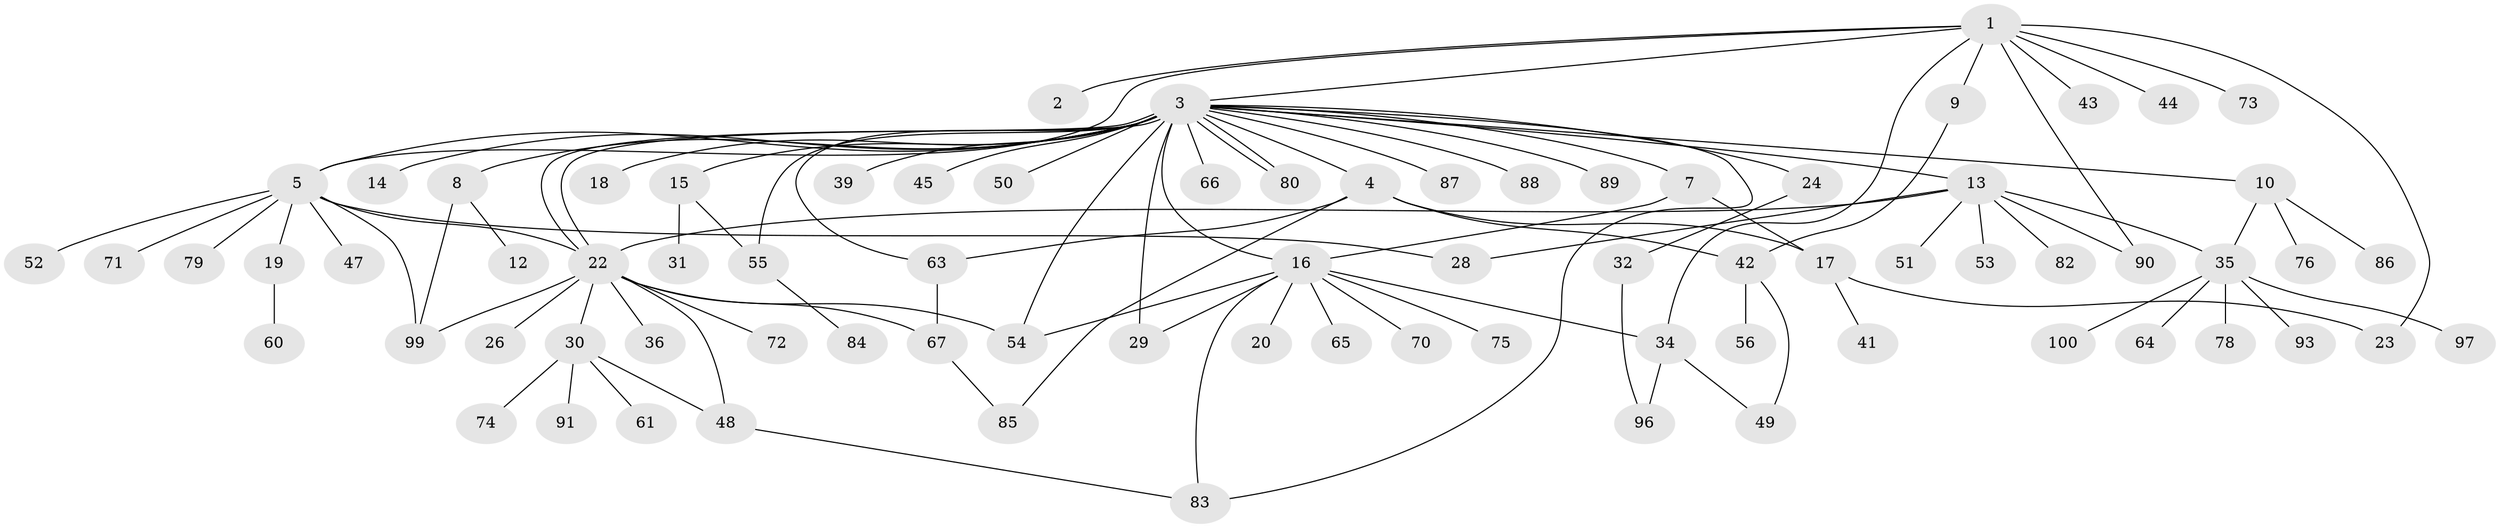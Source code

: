 // original degree distribution, {11: 0.01, 2: 0.19, 28: 0.01, 5: 0.03, 10: 0.01, 3: 0.15, 1: 0.51, 9: 0.01, 8: 0.01, 13: 0.01, 6: 0.01, 4: 0.05}
// Generated by graph-tools (version 1.1) at 2025/38/02/21/25 10:38:54]
// undirected, 78 vertices, 104 edges
graph export_dot {
graph [start="1"]
  node [color=gray90,style=filled];
  1 [super="+25"];
  2 [super="+11"];
  3 [super="+21"];
  4 [super="+77"];
  5 [super="+6"];
  7;
  8;
  9;
  10 [super="+40"];
  12;
  13 [super="+92"];
  14 [super="+57"];
  15 [super="+58"];
  16 [super="+59"];
  17 [super="+33"];
  18;
  19;
  20 [super="+37"];
  22 [super="+27"];
  23;
  24 [super="+68"];
  26 [super="+46"];
  28;
  29;
  30 [super="+98"];
  31;
  32;
  34;
  35 [super="+38"];
  36;
  39;
  41;
  42 [super="+69"];
  43;
  44;
  45;
  47;
  48 [super="+81"];
  49;
  50;
  51;
  52;
  53;
  54 [super="+94"];
  55 [super="+62"];
  56;
  60;
  61;
  63;
  64;
  65;
  66;
  67;
  70;
  71;
  72;
  73;
  74;
  75;
  76;
  78;
  79;
  80;
  82;
  83;
  84;
  85 [super="+95"];
  86;
  87;
  88;
  89;
  90;
  91;
  93;
  96;
  97;
  99;
  100;
  1 -- 2;
  1 -- 3;
  1 -- 5;
  1 -- 9;
  1 -- 23;
  1 -- 34;
  1 -- 43;
  1 -- 44;
  1 -- 73;
  1 -- 90;
  3 -- 4 [weight=2];
  3 -- 5;
  3 -- 7;
  3 -- 8;
  3 -- 10;
  3 -- 13;
  3 -- 14;
  3 -- 15;
  3 -- 16;
  3 -- 18;
  3 -- 22;
  3 -- 22;
  3 -- 29;
  3 -- 39;
  3 -- 45;
  3 -- 50;
  3 -- 55;
  3 -- 63;
  3 -- 66;
  3 -- 80;
  3 -- 80;
  3 -- 83;
  3 -- 87;
  3 -- 88;
  3 -- 89;
  3 -- 24;
  3 -- 54;
  4 -- 17;
  4 -- 85;
  4 -- 63;
  4 -- 42;
  5 -- 19;
  5 -- 22;
  5 -- 28;
  5 -- 47;
  5 -- 52;
  5 -- 79;
  5 -- 99;
  5 -- 71;
  7 -- 16;
  7 -- 17;
  8 -- 12;
  8 -- 99;
  9 -- 42;
  10 -- 35;
  10 -- 76;
  10 -- 86;
  13 -- 22;
  13 -- 28;
  13 -- 51;
  13 -- 53;
  13 -- 82;
  13 -- 90;
  13 -- 35;
  15 -- 31;
  15 -- 55;
  16 -- 20;
  16 -- 34;
  16 -- 54;
  16 -- 75;
  16 -- 83;
  16 -- 65;
  16 -- 29;
  16 -- 70;
  17 -- 41;
  17 -- 23;
  19 -- 60;
  22 -- 26;
  22 -- 30;
  22 -- 36;
  22 -- 48;
  22 -- 54;
  22 -- 67;
  22 -- 72;
  22 -- 99;
  24 -- 32;
  30 -- 48;
  30 -- 61;
  30 -- 74;
  30 -- 91;
  32 -- 96;
  34 -- 49;
  34 -- 96;
  35 -- 78;
  35 -- 93;
  35 -- 64;
  35 -- 97;
  35 -- 100;
  42 -- 56;
  42 -- 49;
  48 -- 83;
  55 -- 84;
  63 -- 67;
  67 -- 85;
}
